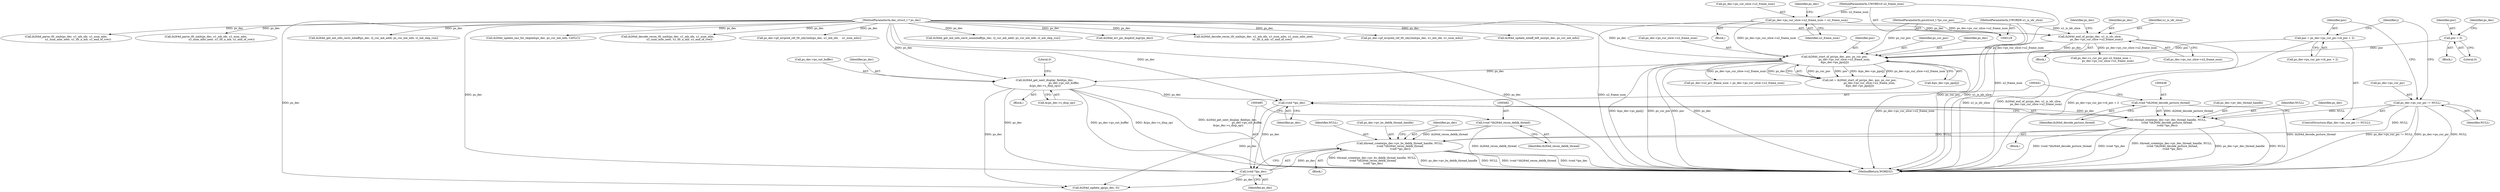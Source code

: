digraph "0_Android_a78887bcffbc2995cf9ed72e0697acf560875e9e_1@API" {
"1000476" [label="(Call,ithread_create(ps_dec->pv_bs_deblk_thread_handle, NULL,\n (void *)ih264d_recon_deblk_thread,\n (void *)ps_dec))"];
"1000432" [label="(Call,ithread_create(ps_dec->pv_dec_thread_handle, NULL,\n (void *)ih264d_decode_picture_thread,\n (void *)ps_dec))"];
"1000283" [label="(Call,ps_dec->ps_cur_pic != NULL)"];
"1000437" [label="(Call,(void *)ih264d_decode_picture_thread)"];
"1000440" [label="(Call,(void *)ps_dec)"];
"1000385" [label="(Call,ih264d_get_next_display_field(ps_dec,\n                                              ps_dec->ps_out_buffer,\n &(ps_dec->s_disp_op)))"];
"1000346" [label="(Call,ih264d_start_of_pic(ps_dec, poc, ps_cur_poc,\n                        ps_dec->ps_cur_slice->u2_frame_num,\n &ps_dec->ps_pps[j]))"];
"1000234" [label="(Call,ih264d_end_of_pic(ps_dec, u1_is_idr_slice,\n                ps_dec->ps_cur_slice->u2_frame_num))"];
"1000130" [label="(MethodParameterIn,dec_struct_t * ps_dec)"];
"1000132" [label="(MethodParameterIn,UWORD8 u1_is_idr_slice)"];
"1000221" [label="(Call,ps_dec->ps_cur_slice->u2_frame_num = u2_frame_num)"];
"1000133" [label="(MethodParameterIn,UWORD16 u2_frame_num)"];
"1000288" [label="(Call,poc = ps_dec->ps_cur_pic->i4_poc + 2)"];
"1000257" [label="(Call,poc = 0)"];
"1000134" [label="(MethodParameterIn,pocstruct_t *ps_cur_poc)"];
"1000481" [label="(Call,(void *)ih264d_recon_deblk_thread)"];
"1000484" [label="(Call,(void *)ps_dec)"];
"1000481" [label="(Call,(void *)ih264d_recon_deblk_thread)"];
"1000436" [label="(Identifier,NULL)"];
"1000439" [label="(Identifier,ih264d_decode_picture_thread)"];
"1000348" [label="(Identifier,poc)"];
"1000387" [label="(Call,ps_dec->ps_out_buffer)"];
"1000242" [label="(Call,ps_dec->s_cur_pic_poc.u2_frame_num =\n                ps_dec->ps_cur_slice->u2_frame_num)"];
"1000385" [label="(Call,ih264d_get_next_display_field(ps_dec,\n                                              ps_dec->ps_out_buffer,\n &(ps_dec->s_disp_op)))"];
"1000437" [label="(Call,(void *)ih264d_decode_picture_thread)"];
"1000287" [label="(Identifier,NULL)"];
"1000445" [label="(Identifier,ps_dec)"];
"1000355" [label="(Call,&ps_dec->ps_pps[j])"];
"1000349" [label="(Identifier,ps_cur_poc)"];
"1001062" [label="(Call,ih264d_get_mb_info_cavlc_nonmbaff(ps_dec, i2_cur_mb_addr, ps_cur_mb_info, i2_mb_skip_run))"];
"1000221" [label="(Call,ps_dec->ps_cur_slice->u2_frame_num = u2_frame_num)"];
"1000220" [label="(Block,)"];
"1000258" [label="(Identifier,poc)"];
"1000486" [label="(Identifier,ps_dec)"];
"1000257" [label="(Call,poc = 0)"];
"1000130" [label="(MethodParameterIn,dec_struct_t * ps_dec)"];
"1000386" [label="(Identifier,ps_dec)"];
"1000222" [label="(Call,ps_dec->ps_cur_slice->u2_frame_num)"];
"1000483" [label="(Identifier,ih264d_recon_deblk_thread)"];
"1000284" [label="(Call,ps_dec->ps_cur_pic)"];
"1000205" [label="(Call,ih264d_err_pic_dispbuf_mgr(ps_dec))"];
"1001252" [label="(Call,ih264d_decode_recon_tfr_nmb(ps_dec, u1_mb_idx, u1_num_mbs, u1_num_mbs_next,\n                                            u1_tfr_n_mb, u1_end_of_row))"];
"1000432" [label="(Call,ithread_create(ps_dec->pv_dec_thread_handle, NULL,\n (void *)ih264d_decode_picture_thread,\n (void *)ps_dec))"];
"1000480" [label="(Identifier,NULL)"];
"1000290" [label="(Call,ps_dec->ps_cur_pic->i4_poc + 2)"];
"1000390" [label="(Call,&(ps_dec->s_disp_op))"];
"1000289" [label="(Identifier,poc)"];
"1000298" [label="(Identifier,j)"];
"1000346" [label="(Call,ih264d_start_of_pic(ps_dec, poc, ps_cur_poc,\n                        ps_dec->ps_cur_slice->u2_frame_num,\n &ps_dec->ps_pps[j]))"];
"1000477" [label="(Call,ps_dec->pv_bs_deblk_thread_handle)"];
"1000245" [label="(Identifier,ps_dec)"];
"1000396" [label="(Literal,0)"];
"1000237" [label="(Call,ps_dec->ps_cur_slice->u2_frame_num)"];
"1001214" [label="(Call,ps_dec->pf_mvpred_ref_tfr_nby2mb(ps_dec, u1_mb_idx, u1_num_mbs))"];
"1000860" [label="(Call,ps_dec->u2_prv_frame_num = ps_dec->ps_cur_slice->u2_frame_num)"];
"1000133" [label="(MethodParameterIn,UWORD16 u2_frame_num)"];
"1000489" [label="(Identifier,ps_dec)"];
"1000344" [label="(Call,ret = ih264d_start_of_pic(ps_dec, poc, ps_cur_poc,\n                        ps_dec->ps_cur_slice->u2_frame_num,\n &ps_dec->ps_pps[j]))"];
"1000433" [label="(Call,ps_dec->pv_dec_thread_handle)"];
"1001155" [label="(Call,ih264d_update_mbaff_left_nnz(ps_dec, ps_cur_mb_info))"];
"1000659" [label="(Call,ih264d_parse_tfr_nmb(ps_dec, u1_mb_idx, u1_num_mbs,\n                            u1_num_mbs_next, u1_tfr_n_mb, u1_end_of_row))"];
"1001238" [label="(Call,ih264d_parse_tfr_nmb(ps_dec, u1_mb_idx, u1_num_mbs,\n                                     u1_num_mbs_next, u1_tfr_n_mb, u1_end_of_row))"];
"1000470" [label="(Block,)"];
"1000235" [label="(Identifier,ps_dec)"];
"1000476" [label="(Call,ithread_create(ps_dec->pv_bs_deblk_thread_handle, NULL,\n (void *)ih264d_recon_deblk_thread,\n (void *)ps_dec))"];
"1000282" [label="(ControlStructure,if(ps_dec->ps_cur_pic != NULL))"];
"1000233" [label="(Block,)"];
"1000347" [label="(Identifier,ps_dec)"];
"1001056" [label="(Call,ih264d_get_mb_info_cavlc_mbaff(ps_dec, i2_cur_mb_addr, ps_cur_mb_info, i2_mb_skip_run))"];
"1000350" [label="(Call,ps_dec->ps_cur_slice->u2_frame_num)"];
"1000253" [label="(Block,)"];
"1000263" [label="(Identifier,ps_dec)"];
"1000283" [label="(Call,ps_dec->ps_cur_pic != NULL)"];
"1000288" [label="(Call,poc = ps_dec->ps_cur_pic->i4_poc + 2)"];
"1000958" [label="(Call,ih264d_update_qp(ps_dec, 0))"];
"1000134" [label="(MethodParameterIn,pocstruct_t *ps_cur_poc)"];
"1000132" [label="(MethodParameterIn,UWORD8 u1_is_idr_slice)"];
"1000440" [label="(Call,(void *)ps_dec)"];
"1000231" [label="(Identifier,ps_dec)"];
"1001127" [label="(Call,ih264d_update_nnz_for_skipmb(ps_dec, ps_cur_mb_info, CAVLC))"];
"1000234" [label="(Call,ih264d_end_of_pic(ps_dec, u1_is_idr_slice,\n                ps_dec->ps_cur_slice->u2_frame_num))"];
"1000673" [label="(Call,ih264d_decode_recon_tfr_nmb(ps_dec, u1_mb_idx, u1_num_mbs,\n                            u1_num_mbs_next, u1_tfr_n_mb, u1_end_of_row))"];
"1000431" [label="(Block,)"];
"1000484" [label="(Call,(void *)ps_dec)"];
"1000259" [label="(Literal,0)"];
"1000442" [label="(Identifier,ps_dec)"];
"1001350" [label="(MethodReturn,WORD32)"];
"1000236" [label="(Identifier,u1_is_idr_slice)"];
"1000384" [label="(Block,)"];
"1000612" [label="(Call,ps_dec->pf_mvpred_ref_tfr_nby2mb(ps_dec, u1_mb_idx,    u1_num_mbs))"];
"1000227" [label="(Identifier,u2_frame_num)"];
"1000476" -> "1000470"  [label="AST: "];
"1000476" -> "1000484"  [label="CFG: "];
"1000477" -> "1000476"  [label="AST: "];
"1000480" -> "1000476"  [label="AST: "];
"1000481" -> "1000476"  [label="AST: "];
"1000484" -> "1000476"  [label="AST: "];
"1000489" -> "1000476"  [label="CFG: "];
"1000476" -> "1001350"  [label="DDG: ithread_create(ps_dec->pv_bs_deblk_thread_handle, NULL,\n (void *)ih264d_recon_deblk_thread,\n (void *)ps_dec)"];
"1000476" -> "1001350"  [label="DDG: ps_dec->pv_bs_deblk_thread_handle"];
"1000476" -> "1001350"  [label="DDG: NULL"];
"1000476" -> "1001350"  [label="DDG: (void *)ih264d_recon_deblk_thread"];
"1000476" -> "1001350"  [label="DDG: (void *)ps_dec"];
"1000432" -> "1000476"  [label="DDG: NULL"];
"1000283" -> "1000476"  [label="DDG: NULL"];
"1000481" -> "1000476"  [label="DDG: ih264d_recon_deblk_thread"];
"1000484" -> "1000476"  [label="DDG: ps_dec"];
"1000432" -> "1000431"  [label="AST: "];
"1000432" -> "1000440"  [label="CFG: "];
"1000433" -> "1000432"  [label="AST: "];
"1000436" -> "1000432"  [label="AST: "];
"1000437" -> "1000432"  [label="AST: "];
"1000440" -> "1000432"  [label="AST: "];
"1000445" -> "1000432"  [label="CFG: "];
"1000432" -> "1001350"  [label="DDG: NULL"];
"1000432" -> "1001350"  [label="DDG: (void *)ih264d_decode_picture_thread"];
"1000432" -> "1001350"  [label="DDG: (void *)ps_dec"];
"1000432" -> "1001350"  [label="DDG: ithread_create(ps_dec->pv_dec_thread_handle, NULL,\n (void *)ih264d_decode_picture_thread,\n (void *)ps_dec)"];
"1000432" -> "1001350"  [label="DDG: ps_dec->pv_dec_thread_handle"];
"1000283" -> "1000432"  [label="DDG: NULL"];
"1000437" -> "1000432"  [label="DDG: ih264d_decode_picture_thread"];
"1000440" -> "1000432"  [label="DDG: ps_dec"];
"1000283" -> "1000282"  [label="AST: "];
"1000283" -> "1000287"  [label="CFG: "];
"1000284" -> "1000283"  [label="AST: "];
"1000287" -> "1000283"  [label="AST: "];
"1000289" -> "1000283"  [label="CFG: "];
"1000298" -> "1000283"  [label="CFG: "];
"1000283" -> "1001350"  [label="DDG: ps_dec->ps_cur_pic"];
"1000283" -> "1001350"  [label="DDG: NULL"];
"1000283" -> "1001350"  [label="DDG: ps_dec->ps_cur_pic != NULL"];
"1000437" -> "1000439"  [label="CFG: "];
"1000438" -> "1000437"  [label="AST: "];
"1000439" -> "1000437"  [label="AST: "];
"1000441" -> "1000437"  [label="CFG: "];
"1000437" -> "1001350"  [label="DDG: ih264d_decode_picture_thread"];
"1000440" -> "1000442"  [label="CFG: "];
"1000441" -> "1000440"  [label="AST: "];
"1000442" -> "1000440"  [label="AST: "];
"1000385" -> "1000440"  [label="DDG: ps_dec"];
"1000130" -> "1000440"  [label="DDG: ps_dec"];
"1000440" -> "1000484"  [label="DDG: ps_dec"];
"1000440" -> "1000958"  [label="DDG: ps_dec"];
"1000385" -> "1000384"  [label="AST: "];
"1000385" -> "1000390"  [label="CFG: "];
"1000386" -> "1000385"  [label="AST: "];
"1000387" -> "1000385"  [label="AST: "];
"1000390" -> "1000385"  [label="AST: "];
"1000396" -> "1000385"  [label="CFG: "];
"1000385" -> "1001350"  [label="DDG: ps_dec->ps_out_buffer"];
"1000385" -> "1001350"  [label="DDG: &(ps_dec->s_disp_op)"];
"1000385" -> "1001350"  [label="DDG: ih264d_get_next_display_field(ps_dec,\n                                              ps_dec->ps_out_buffer,\n &(ps_dec->s_disp_op))"];
"1000346" -> "1000385"  [label="DDG: ps_dec"];
"1000130" -> "1000385"  [label="DDG: ps_dec"];
"1000385" -> "1000484"  [label="DDG: ps_dec"];
"1000385" -> "1000958"  [label="DDG: ps_dec"];
"1000346" -> "1000344"  [label="AST: "];
"1000346" -> "1000355"  [label="CFG: "];
"1000347" -> "1000346"  [label="AST: "];
"1000348" -> "1000346"  [label="AST: "];
"1000349" -> "1000346"  [label="AST: "];
"1000350" -> "1000346"  [label="AST: "];
"1000355" -> "1000346"  [label="AST: "];
"1000344" -> "1000346"  [label="CFG: "];
"1000346" -> "1001350"  [label="DDG: ps_cur_poc"];
"1000346" -> "1001350"  [label="DDG: poc"];
"1000346" -> "1001350"  [label="DDG: ps_dec"];
"1000346" -> "1001350"  [label="DDG: ps_dec->ps_cur_slice->u2_frame_num"];
"1000346" -> "1001350"  [label="DDG: &ps_dec->ps_pps[j]"];
"1000346" -> "1000344"  [label="DDG: ps_cur_poc"];
"1000346" -> "1000344"  [label="DDG: poc"];
"1000346" -> "1000344"  [label="DDG: &ps_dec->ps_pps[j]"];
"1000346" -> "1000344"  [label="DDG: ps_dec->ps_cur_slice->u2_frame_num"];
"1000346" -> "1000344"  [label="DDG: ps_dec"];
"1000234" -> "1000346"  [label="DDG: ps_dec"];
"1000234" -> "1000346"  [label="DDG: ps_dec->ps_cur_slice->u2_frame_num"];
"1000130" -> "1000346"  [label="DDG: ps_dec"];
"1000288" -> "1000346"  [label="DDG: poc"];
"1000257" -> "1000346"  [label="DDG: poc"];
"1000134" -> "1000346"  [label="DDG: ps_cur_poc"];
"1000221" -> "1000346"  [label="DDG: ps_dec->ps_cur_slice->u2_frame_num"];
"1000346" -> "1000860"  [label="DDG: ps_dec->ps_cur_slice->u2_frame_num"];
"1000234" -> "1000233"  [label="AST: "];
"1000234" -> "1000237"  [label="CFG: "];
"1000235" -> "1000234"  [label="AST: "];
"1000236" -> "1000234"  [label="AST: "];
"1000237" -> "1000234"  [label="AST: "];
"1000245" -> "1000234"  [label="CFG: "];
"1000234" -> "1001350"  [label="DDG: u1_is_idr_slice"];
"1000234" -> "1001350"  [label="DDG: ih264d_end_of_pic(ps_dec, u1_is_idr_slice,\n                ps_dec->ps_cur_slice->u2_frame_num)"];
"1000130" -> "1000234"  [label="DDG: ps_dec"];
"1000132" -> "1000234"  [label="DDG: u1_is_idr_slice"];
"1000221" -> "1000234"  [label="DDG: ps_dec->ps_cur_slice->u2_frame_num"];
"1000234" -> "1000242"  [label="DDG: ps_dec->ps_cur_slice->u2_frame_num"];
"1000130" -> "1000129"  [label="AST: "];
"1000130" -> "1001350"  [label="DDG: ps_dec"];
"1000130" -> "1000205"  [label="DDG: ps_dec"];
"1000130" -> "1000484"  [label="DDG: ps_dec"];
"1000130" -> "1000612"  [label="DDG: ps_dec"];
"1000130" -> "1000659"  [label="DDG: ps_dec"];
"1000130" -> "1000673"  [label="DDG: ps_dec"];
"1000130" -> "1000958"  [label="DDG: ps_dec"];
"1000130" -> "1001056"  [label="DDG: ps_dec"];
"1000130" -> "1001062"  [label="DDG: ps_dec"];
"1000130" -> "1001127"  [label="DDG: ps_dec"];
"1000130" -> "1001155"  [label="DDG: ps_dec"];
"1000130" -> "1001214"  [label="DDG: ps_dec"];
"1000130" -> "1001238"  [label="DDG: ps_dec"];
"1000130" -> "1001252"  [label="DDG: ps_dec"];
"1000132" -> "1000129"  [label="AST: "];
"1000132" -> "1001350"  [label="DDG: u1_is_idr_slice"];
"1000221" -> "1000220"  [label="AST: "];
"1000221" -> "1000227"  [label="CFG: "];
"1000222" -> "1000221"  [label="AST: "];
"1000227" -> "1000221"  [label="AST: "];
"1000231" -> "1000221"  [label="CFG: "];
"1000221" -> "1001350"  [label="DDG: u2_frame_num"];
"1000133" -> "1000221"  [label="DDG: u2_frame_num"];
"1000133" -> "1000129"  [label="AST: "];
"1000133" -> "1001350"  [label="DDG: u2_frame_num"];
"1000288" -> "1000282"  [label="AST: "];
"1000288" -> "1000290"  [label="CFG: "];
"1000289" -> "1000288"  [label="AST: "];
"1000290" -> "1000288"  [label="AST: "];
"1000298" -> "1000288"  [label="CFG: "];
"1000288" -> "1001350"  [label="DDG: ps_dec->ps_cur_pic->i4_poc + 2"];
"1000257" -> "1000253"  [label="AST: "];
"1000257" -> "1000259"  [label="CFG: "];
"1000258" -> "1000257"  [label="AST: "];
"1000259" -> "1000257"  [label="AST: "];
"1000263" -> "1000257"  [label="CFG: "];
"1000134" -> "1000129"  [label="AST: "];
"1000134" -> "1001350"  [label="DDG: ps_cur_poc"];
"1000481" -> "1000483"  [label="CFG: "];
"1000482" -> "1000481"  [label="AST: "];
"1000483" -> "1000481"  [label="AST: "];
"1000485" -> "1000481"  [label="CFG: "];
"1000481" -> "1001350"  [label="DDG: ih264d_recon_deblk_thread"];
"1000484" -> "1000486"  [label="CFG: "];
"1000485" -> "1000484"  [label="AST: "];
"1000486" -> "1000484"  [label="AST: "];
"1000484" -> "1000958"  [label="DDG: ps_dec"];
}
